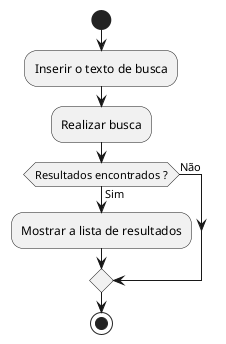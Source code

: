 @startuml
start
:Inserir o texto de busca;
:Realizar busca;
if (Resultados encontrados ?) then (Sim)
    :Mostrar a lista de resultados;
else (Não)
endif
stop
@enduml